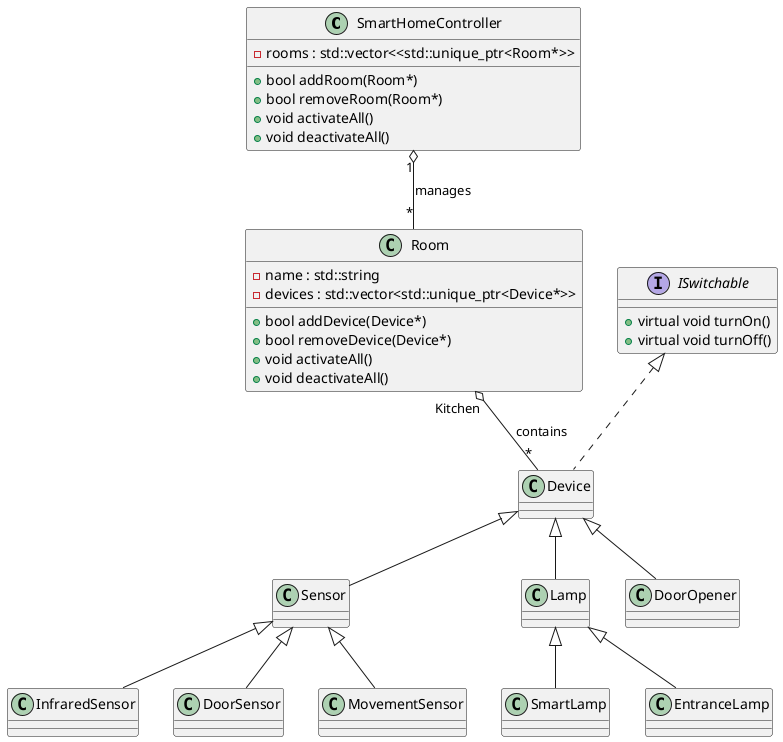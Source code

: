 @startuml

class SmartHomeController
{
- rooms : std::vector<<std::unique_ptr<Room*>>
+ bool addRoom(Room*)
+ bool removeRoom(Room*)
+ void activateAll()
+ void deactivateAll()
}

SmartHomeController "1" o-- "*" Room : manages

class Room
{
- name : std::string
- devices : std::vector<std::unique_ptr<Device*>>
+ bool addDevice(Device*)
+ bool removeDevice(Device*)
+ void activateAll()
+ void deactivateAll()

}


interface ISwitchable 
{
+ virtual void turnOn()
+ virtual void turnOff()
}




class Device implements ISwitchable
{

}


class Sensor extends Device

class InfraredSensor extends Sensor
class DoorSensor extends Sensor
class MovementSensor extends Sensor


class Lamp extends Device

class SmartLamp extends Lamp
class EntranceLamp extends Lamp

class DoorOpener extends Device



Room "Kitchen" o-- "*" Device : contains

@enduml
